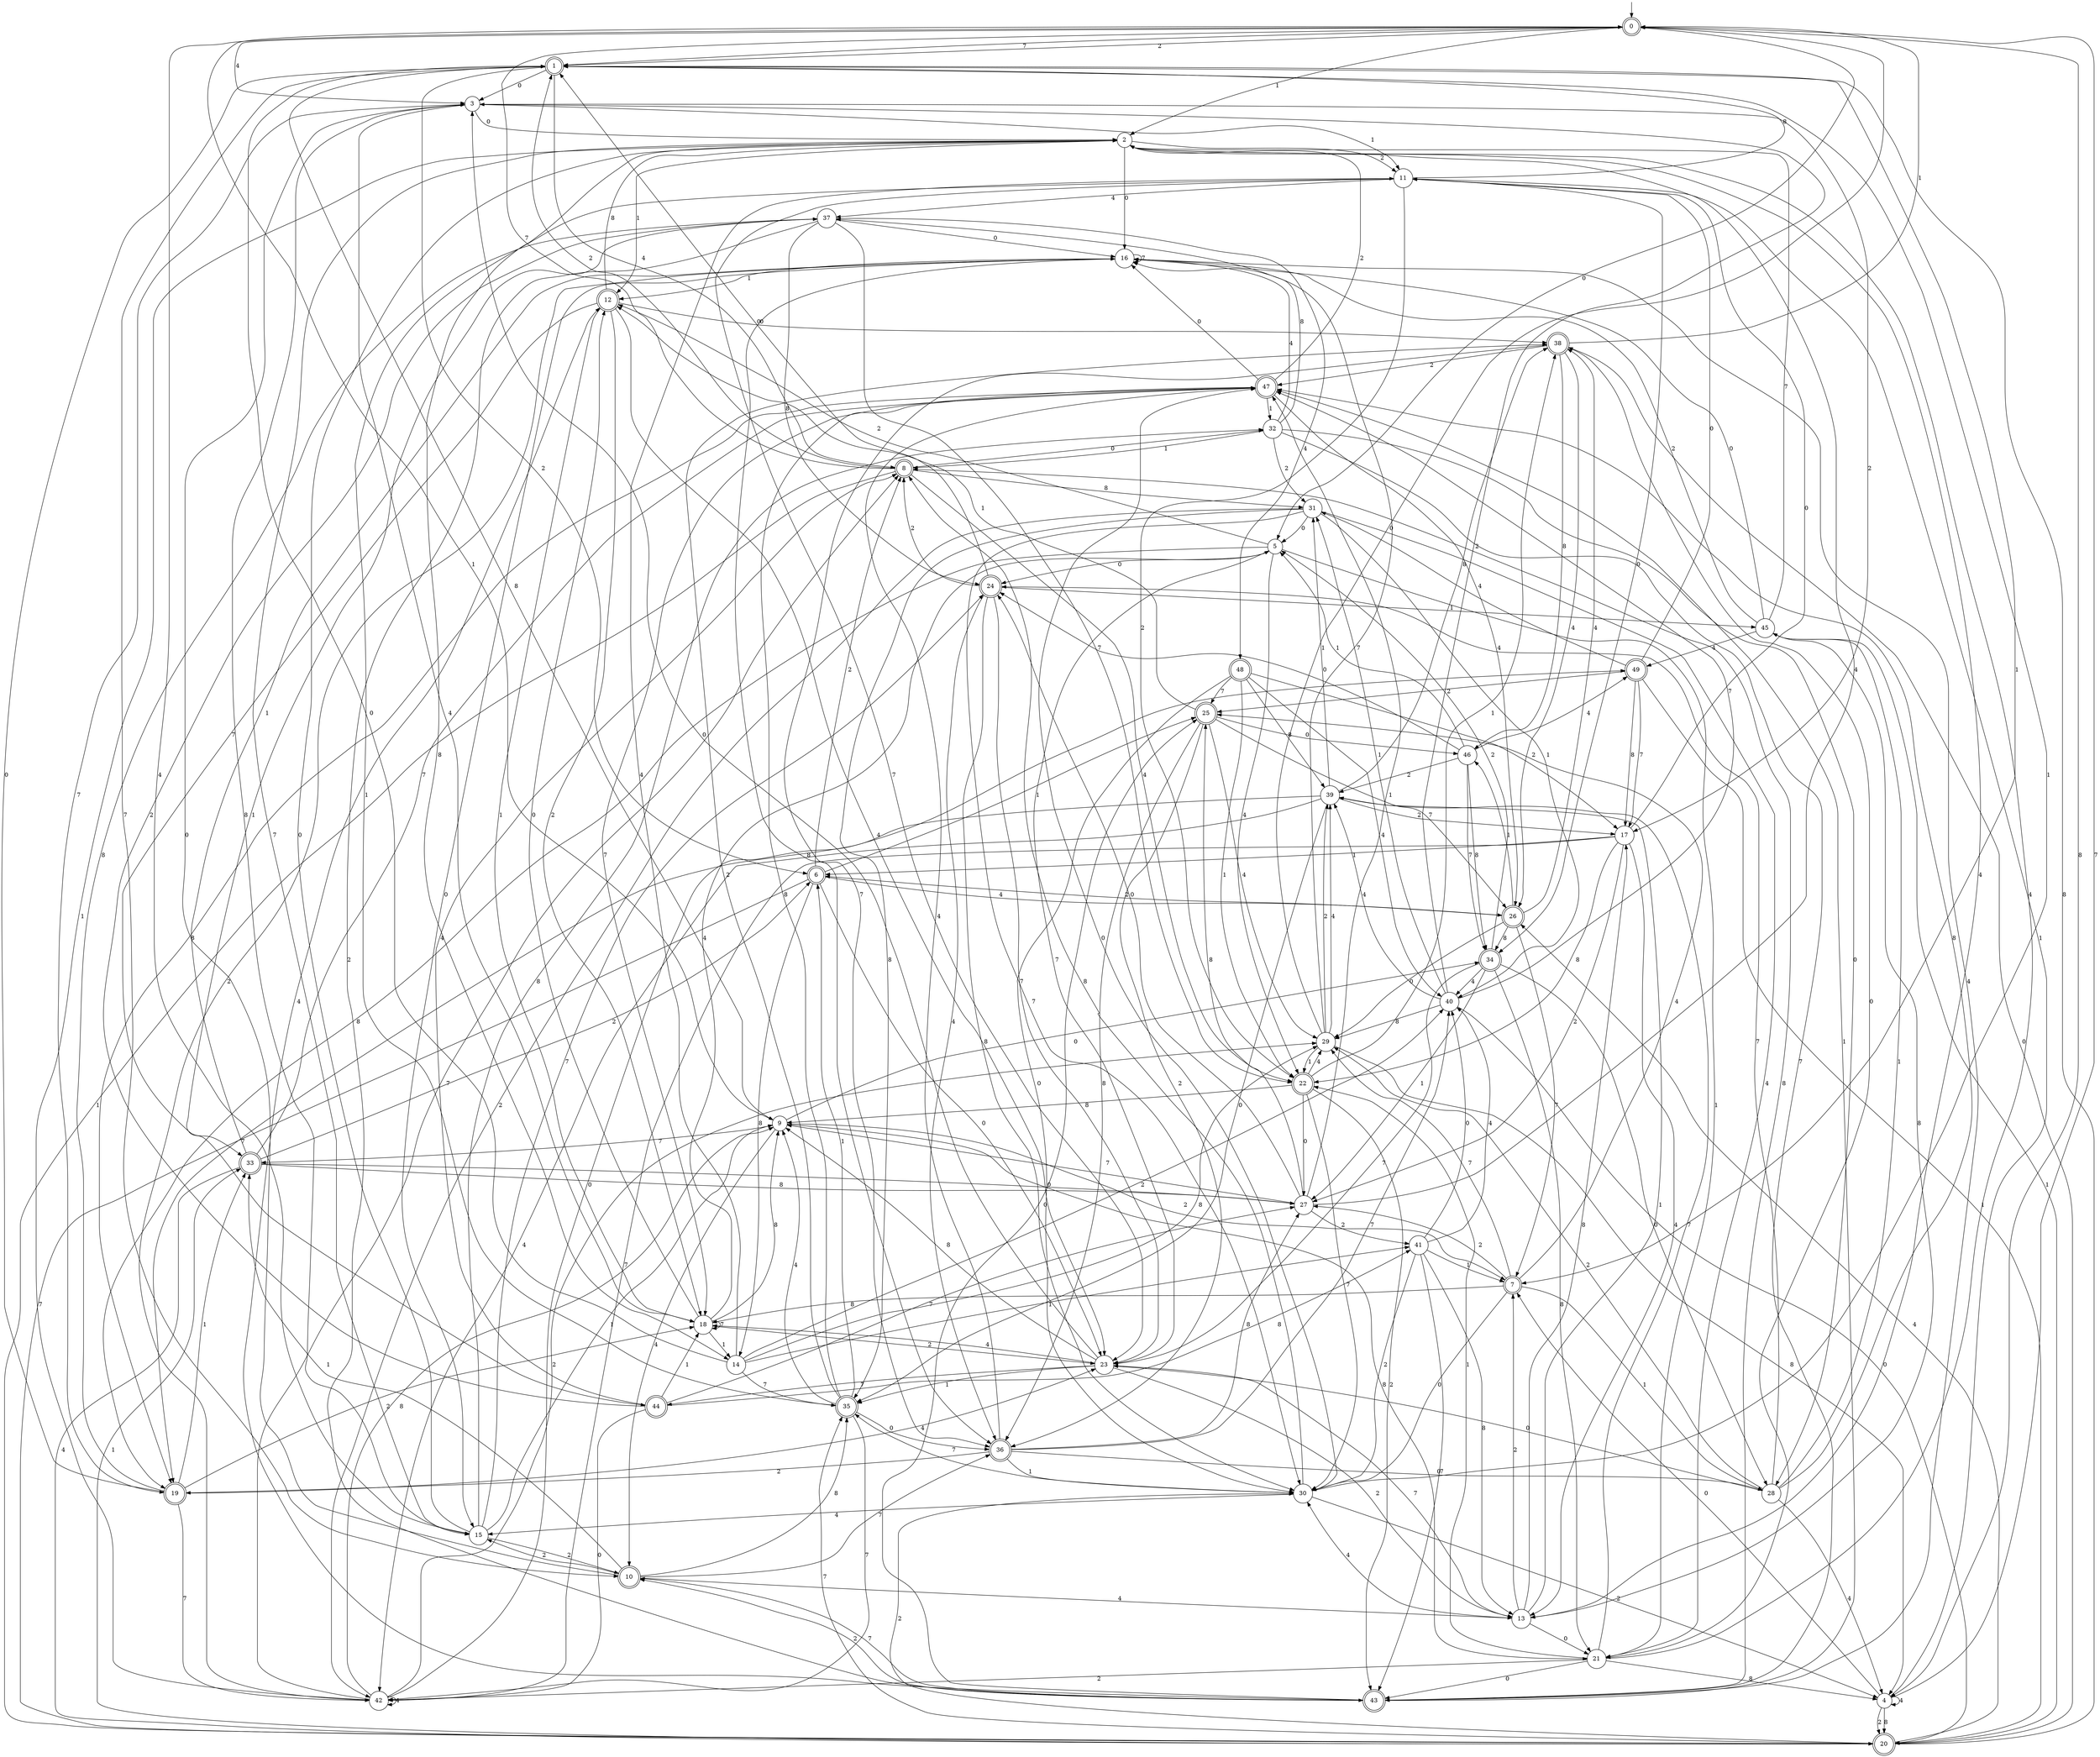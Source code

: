 digraph g {

	s0 [shape="doublecircle" label="0"];
	s1 [shape="doublecircle" label="1"];
	s2 [shape="circle" label="2"];
	s3 [shape="circle" label="3"];
	s4 [shape="circle" label="4"];
	s5 [shape="circle" label="5"];
	s6 [shape="doublecircle" label="6"];
	s7 [shape="doublecircle" label="7"];
	s8 [shape="doublecircle" label="8"];
	s9 [shape="circle" label="9"];
	s10 [shape="doublecircle" label="10"];
	s11 [shape="circle" label="11"];
	s12 [shape="doublecircle" label="12"];
	s13 [shape="circle" label="13"];
	s14 [shape="circle" label="14"];
	s15 [shape="circle" label="15"];
	s16 [shape="circle" label="16"];
	s17 [shape="circle" label="17"];
	s18 [shape="circle" label="18"];
	s19 [shape="doublecircle" label="19"];
	s20 [shape="doublecircle" label="20"];
	s21 [shape="circle" label="21"];
	s22 [shape="doublecircle" label="22"];
	s23 [shape="circle" label="23"];
	s24 [shape="doublecircle" label="24"];
	s25 [shape="doublecircle" label="25"];
	s26 [shape="doublecircle" label="26"];
	s27 [shape="circle" label="27"];
	s28 [shape="circle" label="28"];
	s29 [shape="circle" label="29"];
	s30 [shape="circle" label="30"];
	s31 [shape="circle" label="31"];
	s32 [shape="circle" label="32"];
	s33 [shape="doublecircle" label="33"];
	s34 [shape="doublecircle" label="34"];
	s35 [shape="doublecircle" label="35"];
	s36 [shape="doublecircle" label="36"];
	s37 [shape="circle" label="37"];
	s38 [shape="doublecircle" label="38"];
	s39 [shape="circle" label="39"];
	s40 [shape="circle" label="40"];
	s41 [shape="circle" label="41"];
	s42 [shape="circle" label="42"];
	s43 [shape="doublecircle" label="43"];
	s44 [shape="doublecircle" label="44"];
	s45 [shape="circle" label="45"];
	s46 [shape="circle" label="46"];
	s47 [shape="doublecircle" label="47"];
	s48 [shape="doublecircle" label="48"];
	s49 [shape="doublecircle" label="49"];
	s0 -> s1 [label="2"];
	s0 -> s2 [label="1"];
	s0 -> s3 [label="4"];
	s0 -> s4 [label="8"];
	s0 -> s1 [label="7"];
	s0 -> s5 [label="0"];
	s1 -> s6 [label="2"];
	s1 -> s7 [label="1"];
	s1 -> s8 [label="4"];
	s1 -> s9 [label="8"];
	s1 -> s10 [label="7"];
	s1 -> s3 [label="0"];
	s2 -> s11 [label="2"];
	s2 -> s12 [label="1"];
	s2 -> s13 [label="4"];
	s2 -> s14 [label="8"];
	s2 -> s15 [label="7"];
	s2 -> s16 [label="0"];
	s3 -> s17 [label="2"];
	s3 -> s11 [label="1"];
	s3 -> s18 [label="4"];
	s3 -> s15 [label="8"];
	s3 -> s19 [label="7"];
	s3 -> s2 [label="0"];
	s4 -> s20 [label="2"];
	s4 -> s11 [label="1"];
	s4 -> s4 [label="4"];
	s4 -> s20 [label="8"];
	s4 -> s0 [label="7"];
	s4 -> s7 [label="0"];
	s5 -> s12 [label="2"];
	s5 -> s21 [label="1"];
	s5 -> s22 [label="4"];
	s5 -> s19 [label="8"];
	s5 -> s23 [label="7"];
	s5 -> s24 [label="0"];
	s6 -> s8 [label="2"];
	s6 -> s25 [label="1"];
	s6 -> s26 [label="4"];
	s6 -> s14 [label="8"];
	s6 -> s20 [label="7"];
	s6 -> s23 [label="0"];
	s7 -> s27 [label="2"];
	s7 -> s28 [label="1"];
	s7 -> s25 [label="4"];
	s7 -> s18 [label="8"];
	s7 -> s29 [label="7"];
	s7 -> s30 [label="0"];
	s8 -> s1 [label="2"];
	s8 -> s20 [label="1"];
	s8 -> s22 [label="4"];
	s8 -> s31 [label="8"];
	s8 -> s0 [label="7"];
	s8 -> s32 [label="0"];
	s9 -> s7 [label="2"];
	s9 -> s0 [label="1"];
	s9 -> s10 [label="4"];
	s9 -> s21 [label="8"];
	s9 -> s33 [label="7"];
	s9 -> s34 [label="0"];
	s10 -> s15 [label="2"];
	s10 -> s33 [label="1"];
	s10 -> s13 [label="4"];
	s10 -> s35 [label="8"];
	s10 -> s36 [label="7"];
	s10 -> s3 [label="0"];
	s11 -> s22 [label="2"];
	s11 -> s35 [label="1"];
	s11 -> s37 [label="4"];
	s11 -> s1 [label="8"];
	s11 -> s23 [label="7"];
	s11 -> s34 [label="0"];
	s12 -> s18 [label="2"];
	s12 -> s18 [label="1"];
	s12 -> s23 [label="4"];
	s12 -> s2 [label="8"];
	s12 -> s33 [label="7"];
	s12 -> s38 [label="0"];
	s13 -> s7 [label="2"];
	s13 -> s39 [label="1"];
	s13 -> s30 [label="4"];
	s13 -> s17 [label="8"];
	s13 -> s23 [label="7"];
	s13 -> s21 [label="0"];
	s14 -> s40 [label="2"];
	s14 -> s41 [label="1"];
	s14 -> s11 [label="4"];
	s14 -> s29 [label="8"];
	s14 -> s35 [label="7"];
	s14 -> s1 [label="0"];
	s15 -> s10 [label="2"];
	s15 -> s9 [label="1"];
	s15 -> s0 [label="4"];
	s15 -> s32 [label="8"];
	s15 -> s24 [label="7"];
	s15 -> s2 [label="0"];
	s16 -> s42 [label="2"];
	s16 -> s12 [label="1"];
	s16 -> s43 [label="4"];
	s16 -> s36 [label="8"];
	s16 -> s16 [label="7"];
	s16 -> s15 [label="0"];
	s17 -> s27 [label="2"];
	s17 -> s6 [label="1"];
	s17 -> s13 [label="4"];
	s17 -> s22 [label="8"];
	s17 -> s42 [label="7"];
	s17 -> s11 [label="0"];
	s18 -> s23 [label="2"];
	s18 -> s14 [label="1"];
	s18 -> s5 [label="4"];
	s18 -> s9 [label="8"];
	s18 -> s18 [label="7"];
	s18 -> s12 [label="0"];
	s19 -> s18 [label="2"];
	s19 -> s33 [label="1"];
	s19 -> s23 [label="4"];
	s19 -> s37 [label="8"];
	s19 -> s42 [label="7"];
	s19 -> s1 [label="0"];
	s20 -> s30 [label="2"];
	s20 -> s33 [label="1"];
	s20 -> s26 [label="4"];
	s20 -> s1 [label="8"];
	s20 -> s35 [label="7"];
	s20 -> s38 [label="0"];
	s21 -> s42 [label="2"];
	s21 -> s22 [label="1"];
	s21 -> s2 [label="4"];
	s21 -> s4 [label="8"];
	s21 -> s39 [label="7"];
	s21 -> s43 [label="0"];
	s22 -> s43 [label="2"];
	s22 -> s38 [label="1"];
	s22 -> s29 [label="4"];
	s22 -> s9 [label="8"];
	s22 -> s30 [label="7"];
	s22 -> s27 [label="0"];
	s23 -> s13 [label="2"];
	s23 -> s35 [label="1"];
	s23 -> s18 [label="4"];
	s23 -> s9 [label="8"];
	s23 -> s44 [label="7"];
	s23 -> s3 [label="0"];
	s24 -> s8 [label="2"];
	s24 -> s45 [label="1"];
	s24 -> s36 [label="4"];
	s24 -> s30 [label="8"];
	s24 -> s23 [label="7"];
	s24 -> s1 [label="0"];
	s25 -> s36 [label="2"];
	s25 -> s12 [label="1"];
	s25 -> s29 [label="4"];
	s25 -> s36 [label="8"];
	s25 -> s26 [label="7"];
	s25 -> s46 [label="0"];
	s26 -> s6 [label="2"];
	s26 -> s46 [label="1"];
	s26 -> s38 [label="4"];
	s26 -> s34 [label="8"];
	s26 -> s7 [label="7"];
	s26 -> s29 [label="0"];
	s27 -> s41 [label="2"];
	s27 -> s47 [label="1"];
	s27 -> s2 [label="4"];
	s27 -> s25 [label="8"];
	s27 -> s9 [label="7"];
	s27 -> s24 [label="0"];
	s28 -> s29 [label="2"];
	s28 -> s45 [label="1"];
	s28 -> s4 [label="4"];
	s28 -> s47 [label="8"];
	s28 -> s24 [label="7"];
	s28 -> s23 [label="0"];
	s29 -> s39 [label="2"];
	s29 -> s22 [label="1"];
	s29 -> s39 [label="4"];
	s29 -> s4 [label="8"];
	s29 -> s16 [label="7"];
	s29 -> s0 [label="0"];
	s30 -> s4 [label="2"];
	s30 -> s1 [label="1"];
	s30 -> s15 [label="4"];
	s30 -> s8 [label="8"];
	s30 -> s35 [label="7"];
	s30 -> s47 [label="0"];
	s31 -> s42 [label="2"];
	s31 -> s40 [label="1"];
	s31 -> s21 [label="4"];
	s31 -> s35 [label="8"];
	s31 -> s30 [label="7"];
	s31 -> s5 [label="0"];
	s32 -> s31 [label="2"];
	s32 -> s8 [label="1"];
	s32 -> s16 [label="4"];
	s32 -> s37 [label="8"];
	s32 -> s43 [label="7"];
	s32 -> s28 [label="0"];
	s33 -> s6 [label="2"];
	s33 -> s16 [label="1"];
	s33 -> s20 [label="4"];
	s33 -> s27 [label="8"];
	s33 -> s47 [label="7"];
	s33 -> s27 [label="0"];
	s34 -> s5 [label="2"];
	s34 -> s27 [label="1"];
	s34 -> s40 [label="4"];
	s34 -> s21 [label="8"];
	s34 -> s23 [label="7"];
	s34 -> s28 [label="0"];
	s35 -> s38 [label="2"];
	s35 -> s6 [label="1"];
	s35 -> s9 [label="4"];
	s35 -> s47 [label="8"];
	s35 -> s42 [label="7"];
	s35 -> s36 [label="0"];
	s36 -> s19 [label="2"];
	s36 -> s30 [label="1"];
	s36 -> s47 [label="4"];
	s36 -> s27 [label="8"];
	s36 -> s40 [label="7"];
	s36 -> s28 [label="0"];
	s37 -> s43 [label="2"];
	s37 -> s44 [label="1"];
	s37 -> s48 [label="4"];
	s37 -> s24 [label="8"];
	s37 -> s22 [label="7"];
	s37 -> s16 [label="0"];
	s38 -> s47 [label="2"];
	s38 -> s0 [label="1"];
	s38 -> s26 [label="4"];
	s38 -> s46 [label="8"];
	s38 -> s36 [label="7"];
	s38 -> s21 [label="0"];
	s39 -> s17 [label="2"];
	s39 -> s31 [label="1"];
	s39 -> s42 [label="4"];
	s39 -> s38 [label="8"];
	s39 -> s19 [label="7"];
	s39 -> s35 [label="0"];
	s40 -> s3 [label="2"];
	s40 -> s31 [label="1"];
	s40 -> s39 [label="4"];
	s40 -> s29 [label="8"];
	s40 -> s47 [label="7"];
	s40 -> s20 [label="0"];
	s41 -> s30 [label="2"];
	s41 -> s7 [label="1"];
	s41 -> s40 [label="4"];
	s41 -> s13 [label="8"];
	s41 -> s43 [label="7"];
	s41 -> s40 [label="0"];
	s42 -> s29 [label="2"];
	s42 -> s2 [label="1"];
	s42 -> s42 [label="4"];
	s42 -> s9 [label="8"];
	s42 -> s8 [label="7"];
	s42 -> s49 [label="0"];
	s43 -> s10 [label="2"];
	s43 -> s47 [label="1"];
	s43 -> s12 [label="4"];
	s43 -> s8 [label="8"];
	s43 -> s10 [label="7"];
	s43 -> s25 [label="0"];
	s44 -> s37 [label="2"];
	s44 -> s18 [label="1"];
	s44 -> s8 [label="4"];
	s44 -> s41 [label="8"];
	s44 -> s27 [label="7"];
	s44 -> s42 [label="0"];
	s45 -> s16 [label="2"];
	s45 -> s20 [label="1"];
	s45 -> s49 [label="4"];
	s45 -> s13 [label="8"];
	s45 -> s2 [label="7"];
	s45 -> s16 [label="0"];
	s46 -> s39 [label="2"];
	s46 -> s5 [label="1"];
	s46 -> s49 [label="4"];
	s46 -> s34 [label="8"];
	s46 -> s34 [label="7"];
	s46 -> s24 [label="0"];
	s47 -> s2 [label="2"];
	s47 -> s32 [label="1"];
	s47 -> s26 [label="4"];
	s47 -> s19 [label="8"];
	s47 -> s18 [label="7"];
	s47 -> s16 [label="0"];
	s48 -> s17 [label="2"];
	s48 -> s22 [label="1"];
	s48 -> s40 [label="4"];
	s48 -> s39 [label="8"];
	s48 -> s25 [label="7"];
	s48 -> s30 [label="0"];
	s49 -> s25 [label="2"];
	s49 -> s20 [label="1"];
	s49 -> s31 [label="4"];
	s49 -> s17 [label="8"];
	s49 -> s17 [label="7"];
	s49 -> s11 [label="0"];

__start0 [label="" shape="none" width="0" height="0"];
__start0 -> s0;

}
